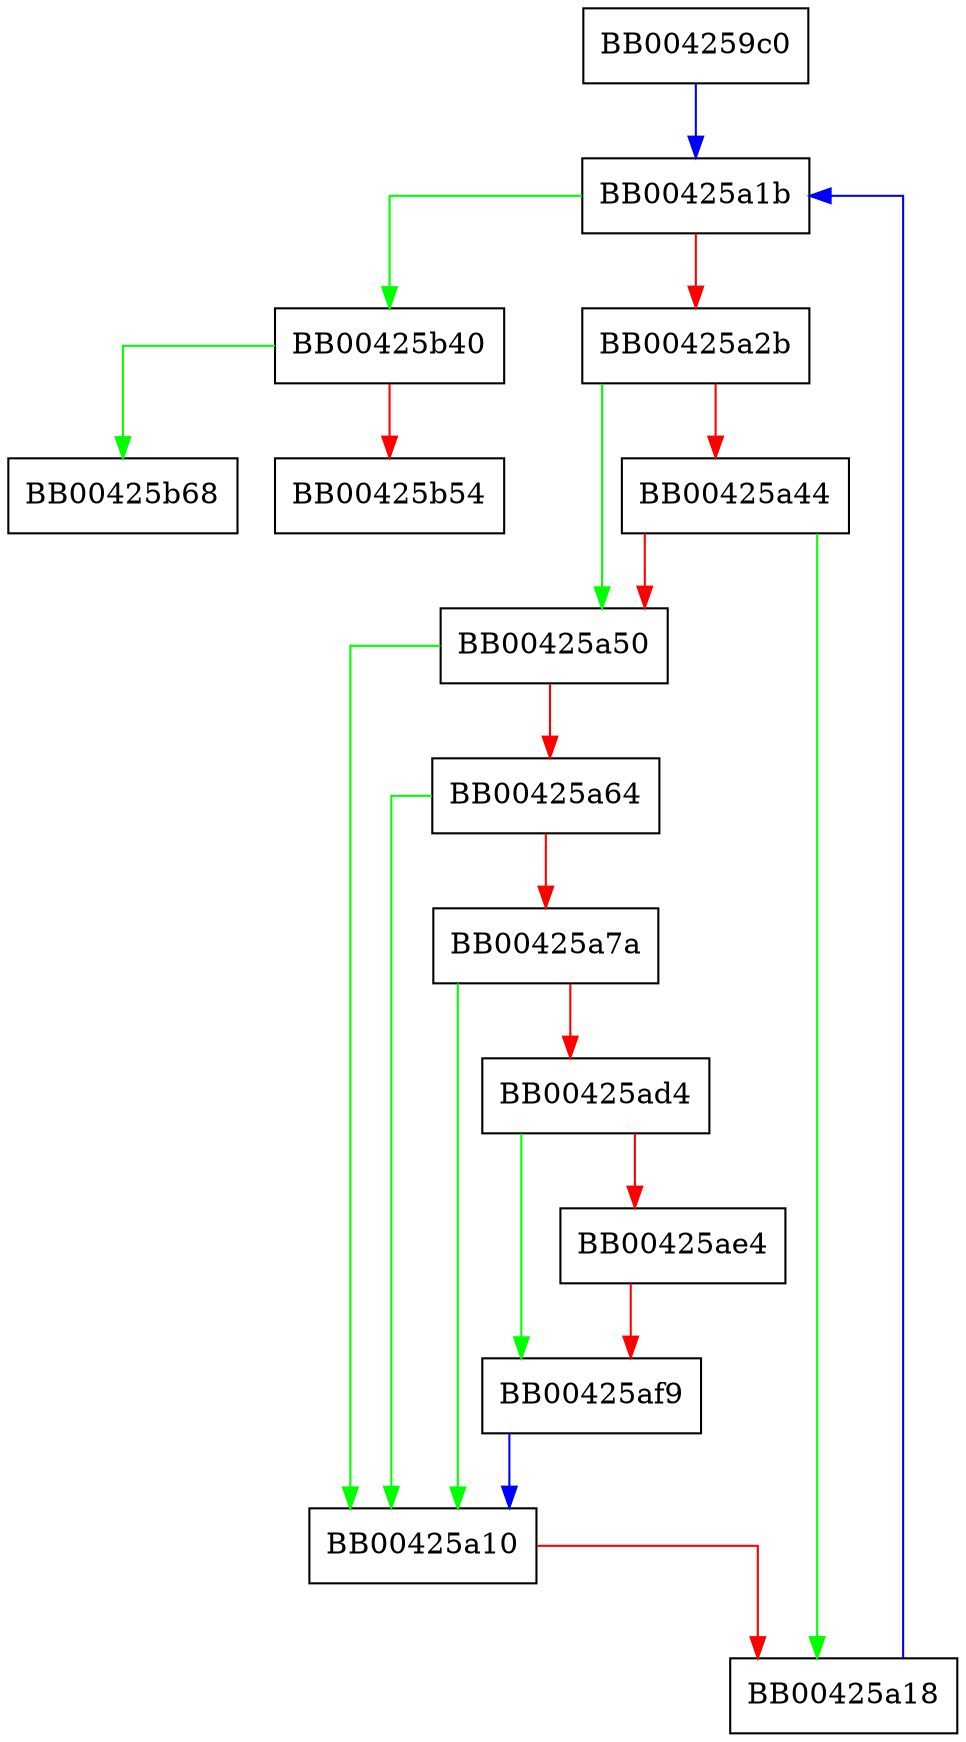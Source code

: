 digraph list_asymciphers {
  node [shape="box"];
  graph [splines=ortho];
  BB004259c0 -> BB00425a1b [color="blue"];
  BB00425a10 -> BB00425a18 [color="red"];
  BB00425a18 -> BB00425a1b [color="blue"];
  BB00425a1b -> BB00425b40 [color="green"];
  BB00425a1b -> BB00425a2b [color="red"];
  BB00425a2b -> BB00425a50 [color="green"];
  BB00425a2b -> BB00425a44 [color="red"];
  BB00425a44 -> BB00425a18 [color="green"];
  BB00425a44 -> BB00425a50 [color="red"];
  BB00425a50 -> BB00425a10 [color="green"];
  BB00425a50 -> BB00425a64 [color="red"];
  BB00425a64 -> BB00425a10 [color="green"];
  BB00425a64 -> BB00425a7a [color="red"];
  BB00425a7a -> BB00425a10 [color="green"];
  BB00425a7a -> BB00425ad4 [color="red"];
  BB00425ad4 -> BB00425af9 [color="green"];
  BB00425ad4 -> BB00425ae4 [color="red"];
  BB00425ae4 -> BB00425af9 [color="red"];
  BB00425af9 -> BB00425a10 [color="blue"];
  BB00425b40 -> BB00425b68 [color="green"];
  BB00425b40 -> BB00425b54 [color="red"];
}